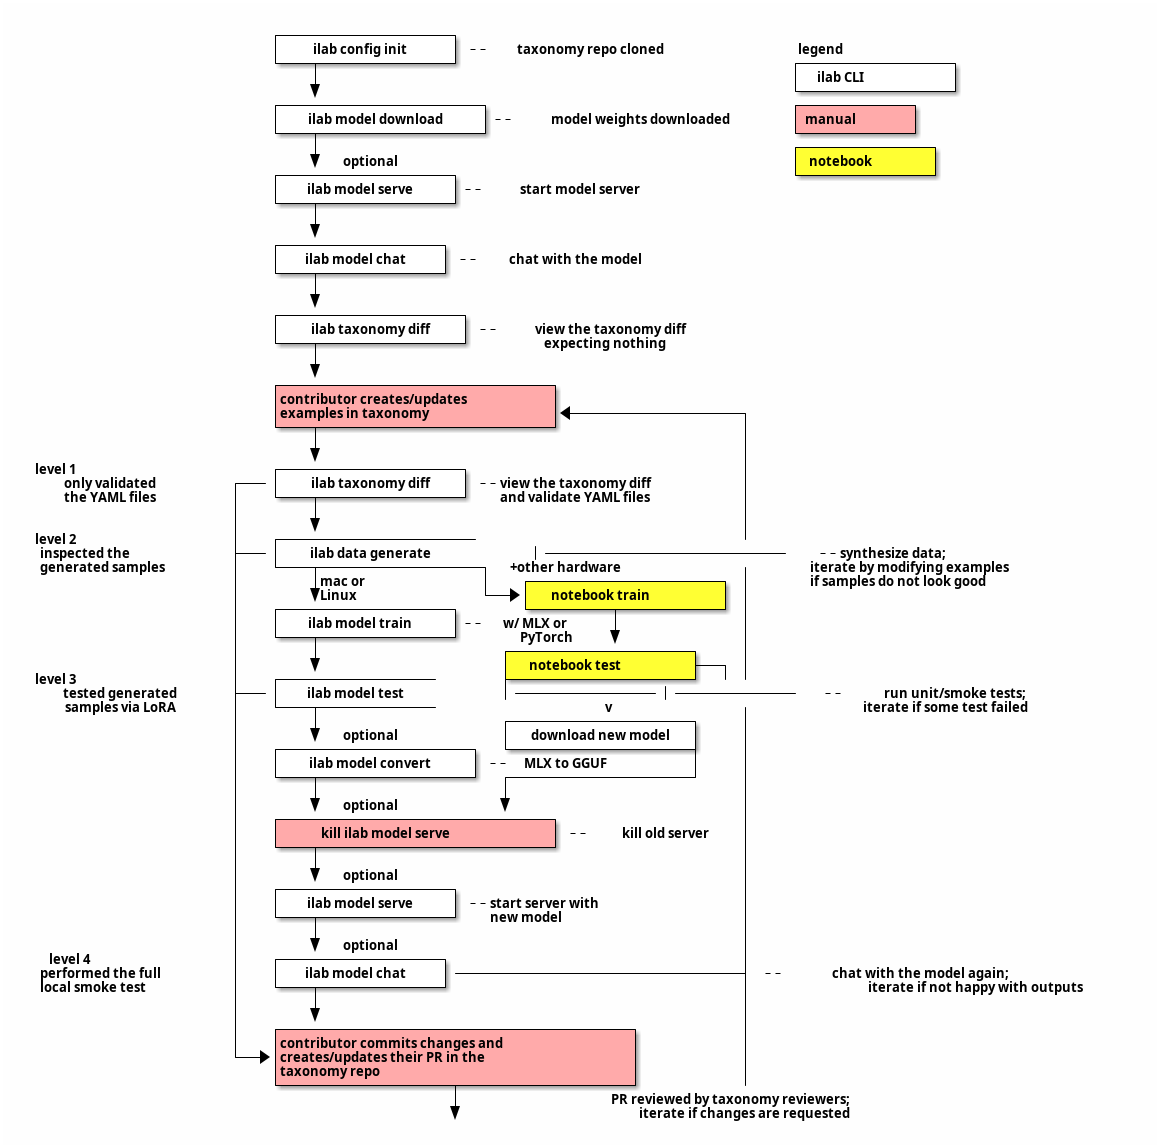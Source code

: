 @startditaa
                         +-----------------+
                         |ilab config init |-=-taxonomy repo cloned          legend
                         +---+-------------+                                 +---------------+
                             |                                               |ilab CLI       |
                             v                                               +---------------+
                         +---+----------------+                              +-----------+
                         |ilab model download |-=-model weights downloaded   |manual cPNK|
                         +---+----------------+                              +-----------+
                             |                                               +-------------+
                             v optional                                      |notebook cYEL|
                         +---+-------------+                                 +-------------+
                         |ilab model serve |-=-start model server
                         +---+-------------+
                             |
                             v
                         +---+------------+
                         |ilab model chat |-=-chat with the model
                         +---+------------+
                             |
                             v
                         +---+--------------+
                         |ilab taxonomy diff|-=-view the taxonomy diff
                         +---+--------------+     expecting nothing
                             |
                             v
                         +---+-----------------------+
                         |contributor creates/updates|
                         |examples in taxonomy   cPNK|<-----------------+
                         +---+-----------------------+                  |
                             |                                          |
                             v                                          |
level 1                  +---+--------------+                           |
  only validated     +---|ilab taxonomy diff|-=-view the taxonomy diff  |
  the YAML files     |   +---+--------------+   and validate YAML files |
                     |       |                                          |
                     |       v                                          |
level 2              |   +---+----------------+                         |
  inspected the      +---|ilab data generate       |-------------------------+ -=-synthesize data;
  generated samples  |   +---+----------------++other hardware          |      iterate by modifying examples
                     |       |mac or          |   +--------+----------+ |      if samples do not look good
                     |       vLinux           +-->|notebook train cYEL| |
                     |   +---+-------------+      +--------+----------+ |
                     |   |ilab model train |-=-w/ MLX or   |            |
                     |   +---+-------------+      PyTorch  v            |
                     |       |                  +----------+-------+    |
                     |       v                  |notebook test cYEL+--+ |
level 3              |   +---+------------+     +---------+--------+  | |
  tested generated   +---|ilab model test       |---------------|-----------+-+ -=-run unit/smoke tests;
  samples via LoRA   |   +---+------------+               v             |      iterate if some test failed
                     |       |                  +---------+--------+    |
                     |       v optional         |download new model|    |
                     |   +---+---------------+  +-----------------++    |
                     |   |ilab model convert |-=-MLX to GGUF       |    |
                     |   +---+---------------+  +------------------+    |
                     |       |                  |                       |
                     |       v optional         v                       |
                     |   +---+------------------+----+                  |
                     |   |kill ilab model serve cPNK |-=-kill old server|
                     |   +---+-----------------------+                  |
                     |       |                                          |
                     |       v optional                                 |
                     |   +---+-------------+                            |
                     |   |ilab model serve |-=-start server with        |
                     |   +---+-------------+   new model                |
                     |       |                                          |
                     |       v optional                                 |
level 4              |   +---+------------+                             |
  performed the full |   |ilab model chat |-----------------------------+ -=-chat with the model again;
  local smoke test   |   +---+------------+                             |      iterate if not happy with outputs
                     |       |                                          |
                     |       v                                          |
                     |   +---+-------------------------------+          |
                     |   |contributor commits changes and    |          |
                     +-->|creates/updates their PR in the    |          |
                         |taxonomy repo                  cPNK|          |
                         +-----------------+-----------------+          |
                                           |     PR reviewed by taxonomy reviewers;
                                           v       iterate if changes are requested

@endditaa
